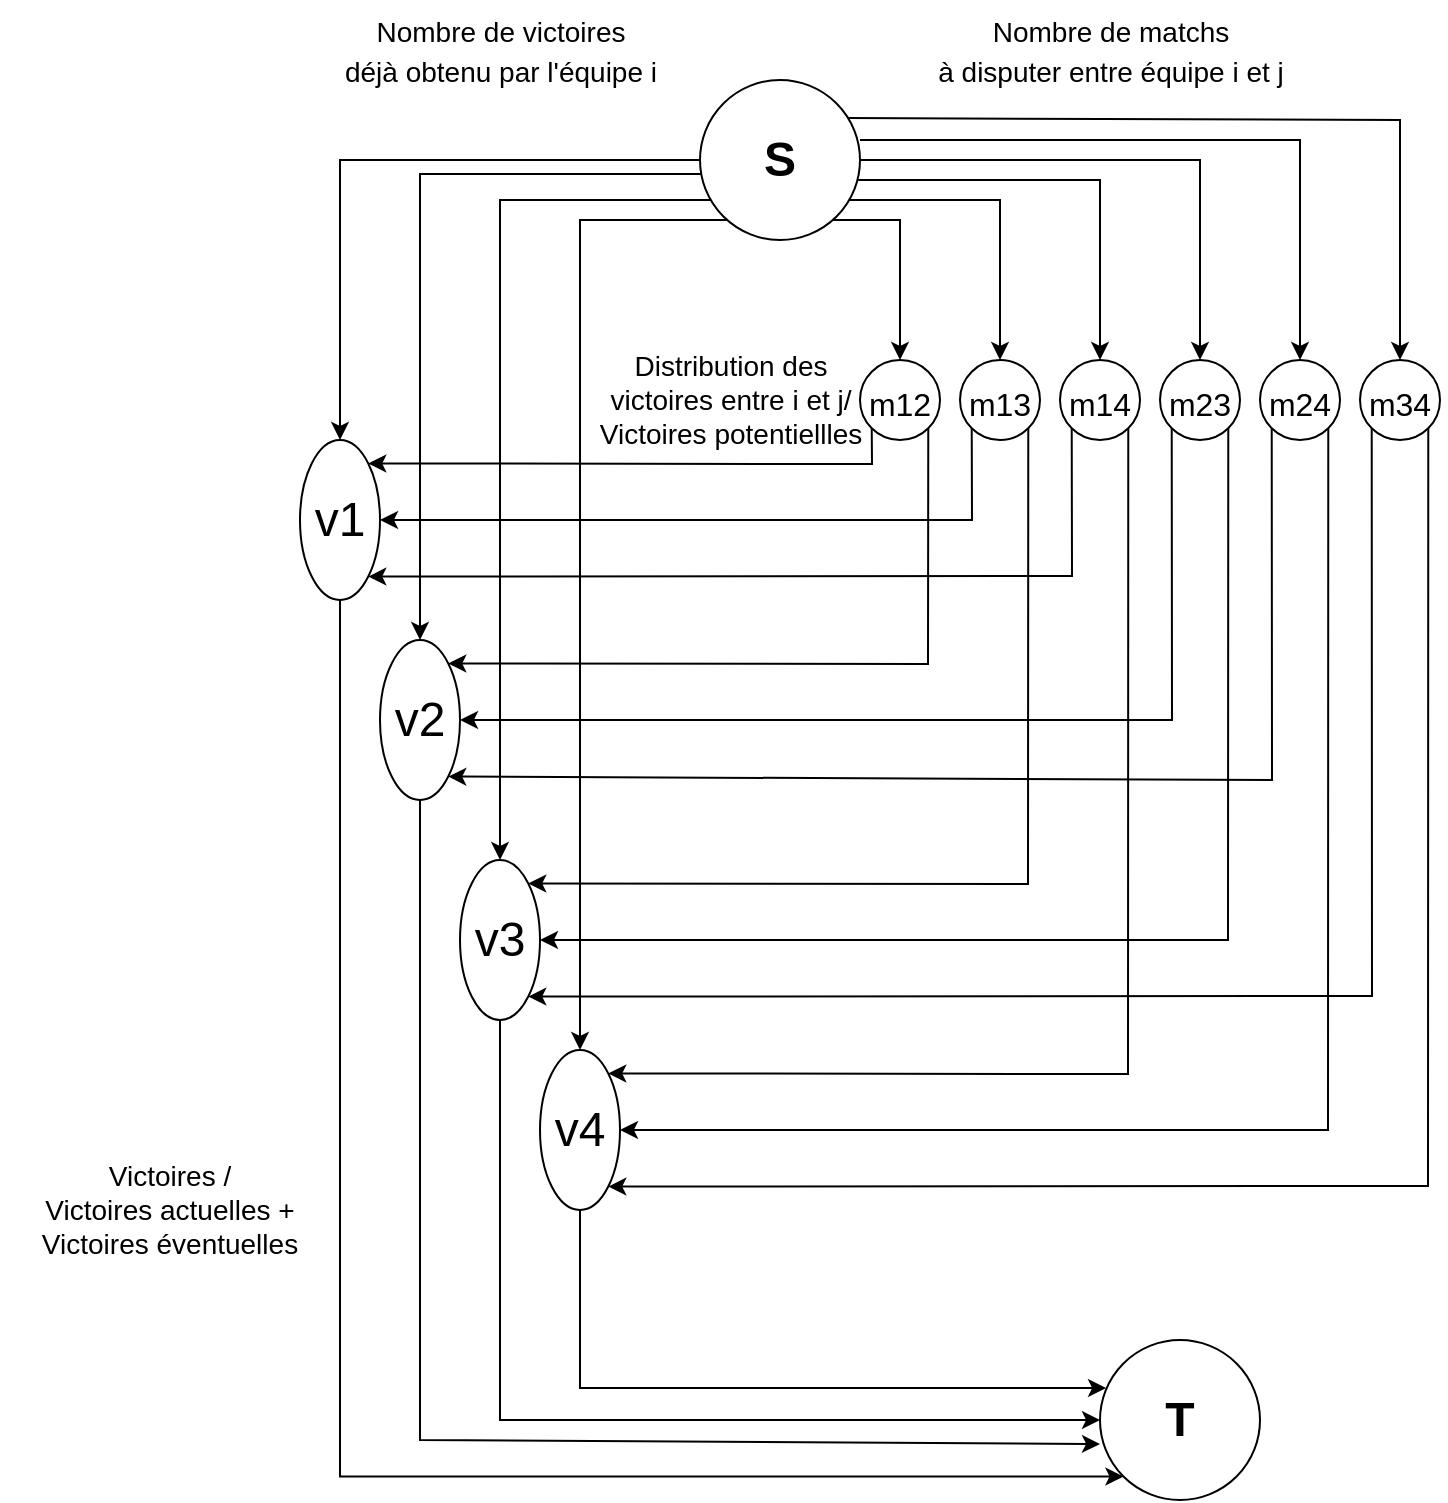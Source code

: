 <mxfile version="20.6.0" type="device"><diagram id="C5RBs43oDa-KdzZeNtuy" name="Page-1"><mxGraphModel dx="1038" dy="536" grid="1" gridSize="10" guides="1" tooltips="1" connect="1" arrows="1" fold="1" page="1" pageScale="1" pageWidth="827" pageHeight="1169" math="0" shadow="0"><root><mxCell id="WIyWlLk6GJQsqaUBKTNV-0"/><mxCell id="WIyWlLk6GJQsqaUBKTNV-1" parent="WIyWlLk6GJQsqaUBKTNV-0"/><mxCell id="jkGh6X4Ki0F8MckPbx5c-2" value="&lt;b&gt;&lt;font style=&quot;font-size: 24px;&quot;&gt;T&lt;/font&gt;&lt;/b&gt;" style="ellipse;whiteSpace=wrap;html=1;aspect=fixed;" vertex="1" parent="WIyWlLk6GJQsqaUBKTNV-1"><mxGeometry x="560" y="730" width="80" height="80" as="geometry"/></mxCell><mxCell id="jkGh6X4Ki0F8MckPbx5c-44" style="edgeStyle=orthogonalEdgeStyle;rounded=0;orthogonalLoop=1;jettySize=auto;html=1;exitX=0.5;exitY=1;exitDx=0;exitDy=0;entryX=0;entryY=1;entryDx=0;entryDy=0;fontSize=16;" edge="1" parent="WIyWlLk6GJQsqaUBKTNV-1" source="jkGh6X4Ki0F8MckPbx5c-3" target="jkGh6X4Ki0F8MckPbx5c-2"><mxGeometry relative="1" as="geometry"><Array as="points"><mxPoint x="180" y="798"/></Array></mxGeometry></mxCell><mxCell id="jkGh6X4Ki0F8MckPbx5c-3" value="v1" style="ellipse;whiteSpace=wrap;html=1;fontSize=24;" vertex="1" parent="WIyWlLk6GJQsqaUBKTNV-1"><mxGeometry x="160" y="280" width="40" height="80" as="geometry"/></mxCell><mxCell id="jkGh6X4Ki0F8MckPbx5c-4" value="v2" style="ellipse;whiteSpace=wrap;html=1;fontSize=24;" vertex="1" parent="WIyWlLk6GJQsqaUBKTNV-1"><mxGeometry x="200" y="380" width="40" height="80" as="geometry"/></mxCell><mxCell id="jkGh6X4Ki0F8MckPbx5c-5" value="v3" style="ellipse;whiteSpace=wrap;html=1;fontSize=24;" vertex="1" parent="WIyWlLk6GJQsqaUBKTNV-1"><mxGeometry x="240" y="490" width="40" height="80" as="geometry"/></mxCell><mxCell id="jkGh6X4Ki0F8MckPbx5c-6" value="v4" style="ellipse;whiteSpace=wrap;html=1;fontSize=24;" vertex="1" parent="WIyWlLk6GJQsqaUBKTNV-1"><mxGeometry x="280" y="585" width="40" height="80" as="geometry"/></mxCell><mxCell id="jkGh6X4Ki0F8MckPbx5c-7" value="" style="endArrow=classic;html=1;rounded=0;fontSize=24;entryX=0.5;entryY=0;entryDx=0;entryDy=0;exitX=0;exitY=0.5;exitDx=0;exitDy=0;" edge="1" parent="WIyWlLk6GJQsqaUBKTNV-1" source="jkGh6X4Ki0F8MckPbx5c-1" target="jkGh6X4Ki0F8MckPbx5c-3"><mxGeometry width="50" height="50" relative="1" as="geometry"><mxPoint x="390" y="360" as="sourcePoint"/><mxPoint x="440" y="310" as="targetPoint"/><Array as="points"><mxPoint x="180" y="140"/></Array></mxGeometry></mxCell><mxCell id="jkGh6X4Ki0F8MckPbx5c-8" value="" style="endArrow=classic;html=1;rounded=0;fontSize=24;exitX=0.013;exitY=0.588;exitDx=0;exitDy=0;exitPerimeter=0;" edge="1" parent="WIyWlLk6GJQsqaUBKTNV-1" source="jkGh6X4Ki0F8MckPbx5c-1" target="jkGh6X4Ki0F8MckPbx5c-4"><mxGeometry width="50" height="50" relative="1" as="geometry"><mxPoint x="370" y="150" as="sourcePoint"/><mxPoint x="190" y="250" as="targetPoint"/><Array as="points"><mxPoint x="220" y="147"/></Array></mxGeometry></mxCell><mxCell id="jkGh6X4Ki0F8MckPbx5c-9" value="" style="endArrow=classic;html=1;rounded=0;fontSize=24;exitX=0.05;exitY=0.75;exitDx=0;exitDy=0;exitPerimeter=0;" edge="1" parent="WIyWlLk6GJQsqaUBKTNV-1" source="jkGh6X4Ki0F8MckPbx5c-1" target="jkGh6X4Ki0F8MckPbx5c-5"><mxGeometry width="50" height="50" relative="1" as="geometry"><mxPoint x="370" y="150" as="sourcePoint"/><mxPoint x="190" y="250" as="targetPoint"/><Array as="points"><mxPoint x="260" y="160"/></Array></mxGeometry></mxCell><mxCell id="jkGh6X4Ki0F8MckPbx5c-10" value="" style="endArrow=classic;html=1;rounded=0;fontSize=24;" edge="1" parent="WIyWlLk6GJQsqaUBKTNV-1" target="jkGh6X4Ki0F8MckPbx5c-6"><mxGeometry width="50" height="50" relative="1" as="geometry"><mxPoint x="370" y="170" as="sourcePoint"/><mxPoint x="283.646" y="420.758" as="targetPoint"/><Array as="points"><mxPoint x="300" y="170"/></Array></mxGeometry></mxCell><mxCell id="jkGh6X4Ki0F8MckPbx5c-11" value="&lt;font style=&quot;font-size: 16px;&quot;&gt;m12&lt;/font&gt;" style="ellipse;whiteSpace=wrap;html=1;aspect=fixed;fontSize=24;" vertex="1" parent="WIyWlLk6GJQsqaUBKTNV-1"><mxGeometry x="440" y="240" width="40" height="40" as="geometry"/></mxCell><mxCell id="jkGh6X4Ki0F8MckPbx5c-17" value="&lt;font style=&quot;font-size: 16px;&quot;&gt;m13&lt;/font&gt;" style="ellipse;whiteSpace=wrap;html=1;aspect=fixed;fontSize=24;" vertex="1" parent="WIyWlLk6GJQsqaUBKTNV-1"><mxGeometry x="490" y="240" width="40" height="40" as="geometry"/></mxCell><mxCell id="jkGh6X4Ki0F8MckPbx5c-18" value="&lt;font style=&quot;font-size: 16px;&quot;&gt;m14&lt;/font&gt;" style="ellipse;whiteSpace=wrap;html=1;aspect=fixed;fontSize=24;" vertex="1" parent="WIyWlLk6GJQsqaUBKTNV-1"><mxGeometry x="540" y="240" width="40" height="40" as="geometry"/></mxCell><mxCell id="jkGh6X4Ki0F8MckPbx5c-19" value="&lt;font style=&quot;font-size: 16px;&quot;&gt;m23&lt;/font&gt;" style="ellipse;whiteSpace=wrap;html=1;aspect=fixed;fontSize=24;" vertex="1" parent="WIyWlLk6GJQsqaUBKTNV-1"><mxGeometry x="590" y="240" width="40" height="40" as="geometry"/></mxCell><mxCell id="jkGh6X4Ki0F8MckPbx5c-20" value="&lt;font style=&quot;font-size: 16px;&quot;&gt;m34&lt;/font&gt;" style="ellipse;whiteSpace=wrap;html=1;aspect=fixed;fontSize=24;" vertex="1" parent="WIyWlLk6GJQsqaUBKTNV-1"><mxGeometry x="690" y="240" width="40" height="40" as="geometry"/></mxCell><mxCell id="jkGh6X4Ki0F8MckPbx5c-21" value="&lt;font style=&quot;font-size: 16px;&quot;&gt;m24&lt;/font&gt;" style="ellipse;whiteSpace=wrap;html=1;aspect=fixed;fontSize=24;" vertex="1" parent="WIyWlLk6GJQsqaUBKTNV-1"><mxGeometry x="640" y="240" width="40" height="40" as="geometry"/></mxCell><mxCell id="jkGh6X4Ki0F8MckPbx5c-23" value="" style="endArrow=classic;html=1;rounded=0;fontSize=24;entryX=0.5;entryY=0;entryDx=0;entryDy=0;" edge="1" parent="WIyWlLk6GJQsqaUBKTNV-1" target="jkGh6X4Ki0F8MckPbx5c-11"><mxGeometry width="50" height="50" relative="1" as="geometry"><mxPoint x="310" y="170" as="sourcePoint"/><mxPoint x="310" y="490" as="targetPoint"/><Array as="points"><mxPoint x="460" y="170"/></Array></mxGeometry></mxCell><mxCell id="jkGh6X4Ki0F8MckPbx5c-24" value="" style="endArrow=classic;html=1;rounded=0;fontSize=24;entryX=0.5;entryY=0;entryDx=0;entryDy=0;" edge="1" parent="WIyWlLk6GJQsqaUBKTNV-1" target="jkGh6X4Ki0F8MckPbx5c-17"><mxGeometry width="50" height="50" relative="1" as="geometry"><mxPoint x="360" y="160" as="sourcePoint"/><mxPoint x="470" y="250" as="targetPoint"/><Array as="points"><mxPoint x="510" y="160"/></Array></mxGeometry></mxCell><mxCell id="jkGh6X4Ki0F8MckPbx5c-25" value="" style="endArrow=classic;html=1;rounded=0;fontSize=16;entryX=0.5;entryY=0;entryDx=0;entryDy=0;exitX=0.988;exitY=0.625;exitDx=0;exitDy=0;exitPerimeter=0;" edge="1" parent="WIyWlLk6GJQsqaUBKTNV-1" source="jkGh6X4Ki0F8MckPbx5c-1" target="jkGh6X4Ki0F8MckPbx5c-18"><mxGeometry width="50" height="50" relative="1" as="geometry"><mxPoint x="390" y="380" as="sourcePoint"/><mxPoint x="440" y="330" as="targetPoint"/><Array as="points"><mxPoint x="560" y="150"/></Array></mxGeometry></mxCell><mxCell id="jkGh6X4Ki0F8MckPbx5c-26" value="" style="endArrow=classic;html=1;rounded=0;fontSize=16;entryX=0.5;entryY=0;entryDx=0;entryDy=0;exitX=1;exitY=0.5;exitDx=0;exitDy=0;" edge="1" parent="WIyWlLk6GJQsqaUBKTNV-1" source="jkGh6X4Ki0F8MckPbx5c-1" target="jkGh6X4Ki0F8MckPbx5c-19"><mxGeometry width="50" height="50" relative="1" as="geometry"><mxPoint x="449.04" y="160" as="sourcePoint"/><mxPoint x="570" y="250" as="targetPoint"/><Array as="points"><mxPoint x="610" y="140"/></Array></mxGeometry></mxCell><mxCell id="jkGh6X4Ki0F8MckPbx5c-27" value="" style="endArrow=classic;html=1;rounded=0;fontSize=16;entryX=0.5;entryY=0;entryDx=0;entryDy=0;" edge="1" parent="WIyWlLk6GJQsqaUBKTNV-1" target="jkGh6X4Ki0F8MckPbx5c-21"><mxGeometry width="50" height="50" relative="1" as="geometry"><mxPoint x="440" y="130" as="sourcePoint"/><mxPoint x="620" y="250" as="targetPoint"/><Array as="points"><mxPoint x="660" y="130"/></Array></mxGeometry></mxCell><mxCell id="jkGh6X4Ki0F8MckPbx5c-28" value="" style="endArrow=classic;html=1;rounded=0;fontSize=16;entryX=0.5;entryY=0;entryDx=0;entryDy=0;exitX=0.913;exitY=0.238;exitDx=0;exitDy=0;exitPerimeter=0;" edge="1" parent="WIyWlLk6GJQsqaUBKTNV-1" source="jkGh6X4Ki0F8MckPbx5c-1" target="jkGh6X4Ki0F8MckPbx5c-20"><mxGeometry width="50" height="50" relative="1" as="geometry"><mxPoint x="450" y="140" as="sourcePoint"/><mxPoint x="670" y="250" as="targetPoint"/><Array as="points"><mxPoint x="710" y="120"/></Array></mxGeometry></mxCell><mxCell id="jkGh6X4Ki0F8MckPbx5c-29" value="" style="endArrow=classic;html=1;rounded=0;fontSize=16;exitX=0;exitY=1;exitDx=0;exitDy=0;entryX=1;entryY=0;entryDx=0;entryDy=0;" edge="1" parent="WIyWlLk6GJQsqaUBKTNV-1" source="jkGh6X4Ki0F8MckPbx5c-11" target="jkGh6X4Ki0F8MckPbx5c-3"><mxGeometry width="50" height="50" relative="1" as="geometry"><mxPoint x="390" y="420" as="sourcePoint"/><mxPoint x="440" y="370" as="targetPoint"/><Array as="points"><mxPoint x="446" y="292"/></Array></mxGeometry></mxCell><mxCell id="jkGh6X4Ki0F8MckPbx5c-30" value="" style="endArrow=classic;html=1;rounded=0;fontSize=16;exitX=0;exitY=1;exitDx=0;exitDy=0;entryX=1;entryY=0.5;entryDx=0;entryDy=0;" edge="1" parent="WIyWlLk6GJQsqaUBKTNV-1" source="jkGh6X4Ki0F8MckPbx5c-17" target="jkGh6X4Ki0F8MckPbx5c-3"><mxGeometry width="50" height="50" relative="1" as="geometry"><mxPoint x="505.86" y="280" as="sourcePoint"/><mxPoint x="240.002" y="291.716" as="targetPoint"/><Array as="points"><mxPoint x="496" y="320"/></Array></mxGeometry></mxCell><mxCell id="jkGh6X4Ki0F8MckPbx5c-33" value="" style="endArrow=classic;html=1;rounded=0;fontSize=16;exitX=0;exitY=1;exitDx=0;exitDy=0;entryX=1;entryY=1;entryDx=0;entryDy=0;" edge="1" parent="WIyWlLk6GJQsqaUBKTNV-1" source="jkGh6X4Ki0F8MckPbx5c-18" target="jkGh6X4Ki0F8MckPbx5c-3"><mxGeometry width="50" height="50" relative="1" as="geometry"><mxPoint x="515.86" y="290" as="sourcePoint"/><mxPoint x="210" y="330" as="targetPoint"/><Array as="points"><mxPoint x="546" y="348"/></Array></mxGeometry></mxCell><mxCell id="jkGh6X4Ki0F8MckPbx5c-1" value="&lt;b&gt;&lt;font style=&quot;font-size: 24px;&quot;&gt;S&lt;/font&gt;&lt;/b&gt;" style="ellipse;whiteSpace=wrap;html=1;aspect=fixed;" vertex="1" parent="WIyWlLk6GJQsqaUBKTNV-1"><mxGeometry x="360" y="100" width="80" height="80" as="geometry"/></mxCell><mxCell id="jkGh6X4Ki0F8MckPbx5c-34" value="" style="endArrow=classic;html=1;rounded=0;fontSize=16;exitX=1;exitY=1;exitDx=0;exitDy=0;entryX=1;entryY=0;entryDx=0;entryDy=0;" edge="1" parent="WIyWlLk6GJQsqaUBKTNV-1" source="jkGh6X4Ki0F8MckPbx5c-11" target="jkGh6X4Ki0F8MckPbx5c-4"><mxGeometry width="50" height="50" relative="1" as="geometry"><mxPoint x="480" y="300" as="sourcePoint"/><mxPoint x="440" y="420" as="targetPoint"/><Array as="points"><mxPoint x="474" y="392"/></Array></mxGeometry></mxCell><mxCell id="jkGh6X4Ki0F8MckPbx5c-35" value="" style="endArrow=classic;html=1;rounded=0;fontSize=16;exitX=0;exitY=1;exitDx=0;exitDy=0;entryX=1;entryY=0.5;entryDx=0;entryDy=0;" edge="1" parent="WIyWlLk6GJQsqaUBKTNV-1" source="jkGh6X4Ki0F8MckPbx5c-19" target="jkGh6X4Ki0F8MckPbx5c-4"><mxGeometry width="50" height="50" relative="1" as="geometry"><mxPoint x="484.142" y="284.142" as="sourcePoint"/><mxPoint x="244.142" y="401.716" as="targetPoint"/><Array as="points"><mxPoint x="596" y="420"/></Array></mxGeometry></mxCell><mxCell id="jkGh6X4Ki0F8MckPbx5c-36" value="" style="endArrow=classic;html=1;rounded=0;fontSize=16;exitX=0;exitY=1;exitDx=0;exitDy=0;entryX=1;entryY=1;entryDx=0;entryDy=0;" edge="1" parent="WIyWlLk6GJQsqaUBKTNV-1" source="jkGh6X4Ki0F8MckPbx5c-21" target="jkGh6X4Ki0F8MckPbx5c-4"><mxGeometry width="50" height="50" relative="1" as="geometry"><mxPoint x="605.858" y="284.142" as="sourcePoint"/><mxPoint x="250" y="430" as="targetPoint"/><Array as="points"><mxPoint x="646" y="450"/></Array></mxGeometry></mxCell><mxCell id="jkGh6X4Ki0F8MckPbx5c-37" value="" style="endArrow=classic;html=1;rounded=0;fontSize=16;exitX=1;exitY=1;exitDx=0;exitDy=0;entryX=1;entryY=0;entryDx=0;entryDy=0;" edge="1" parent="WIyWlLk6GJQsqaUBKTNV-1" source="jkGh6X4Ki0F8MckPbx5c-17" target="jkGh6X4Ki0F8MckPbx5c-5"><mxGeometry width="50" height="50" relative="1" as="geometry"><mxPoint x="515.86" y="290" as="sourcePoint"/><mxPoint x="210" y="330" as="targetPoint"/><Array as="points"><mxPoint x="524" y="502"/></Array></mxGeometry></mxCell><mxCell id="jkGh6X4Ki0F8MckPbx5c-38" value="" style="endArrow=classic;html=1;rounded=0;fontSize=16;exitX=1;exitY=1;exitDx=0;exitDy=0;entryX=1;entryY=0;entryDx=0;entryDy=0;" edge="1" parent="WIyWlLk6GJQsqaUBKTNV-1" source="jkGh6X4Ki0F8MckPbx5c-18" target="jkGh6X4Ki0F8MckPbx5c-6"><mxGeometry width="50" height="50" relative="1" as="geometry"><mxPoint x="534.142" y="284.142" as="sourcePoint"/><mxPoint x="284.142" y="511.716" as="targetPoint"/><Array as="points"><mxPoint x="574" y="597"/></Array></mxGeometry></mxCell><mxCell id="jkGh6X4Ki0F8MckPbx5c-39" value="" style="endArrow=classic;html=1;rounded=0;fontSize=16;exitX=1;exitY=1;exitDx=0;exitDy=0;entryX=1;entryY=0.5;entryDx=0;entryDy=0;" edge="1" parent="WIyWlLk6GJQsqaUBKTNV-1" source="jkGh6X4Ki0F8MckPbx5c-19" target="jkGh6X4Ki0F8MckPbx5c-5"><mxGeometry width="50" height="50" relative="1" as="geometry"><mxPoint x="584.142" y="284.142" as="sourcePoint"/><mxPoint x="324.142" y="606.716" as="targetPoint"/><Array as="points"><mxPoint x="624" y="530"/></Array></mxGeometry></mxCell><mxCell id="jkGh6X4Ki0F8MckPbx5c-40" value="" style="endArrow=classic;html=1;rounded=0;fontSize=16;exitX=1;exitY=1;exitDx=0;exitDy=0;entryX=1;entryY=0.5;entryDx=0;entryDy=0;" edge="1" parent="WIyWlLk6GJQsqaUBKTNV-1" source="jkGh6X4Ki0F8MckPbx5c-21" target="jkGh6X4Ki0F8MckPbx5c-6"><mxGeometry width="50" height="50" relative="1" as="geometry"><mxPoint x="634.142" y="284.142" as="sourcePoint"/><mxPoint x="290" y="540" as="targetPoint"/><Array as="points"><mxPoint x="674" y="625"/></Array></mxGeometry></mxCell><mxCell id="jkGh6X4Ki0F8MckPbx5c-41" value="" style="endArrow=classic;html=1;rounded=0;fontSize=16;exitX=1;exitY=1;exitDx=0;exitDy=0;entryX=1;entryY=1;entryDx=0;entryDy=0;" edge="1" parent="WIyWlLk6GJQsqaUBKTNV-1" source="jkGh6X4Ki0F8MckPbx5c-20" target="jkGh6X4Ki0F8MckPbx5c-6"><mxGeometry width="50" height="50" relative="1" as="geometry"><mxPoint x="684.142" y="284.142" as="sourcePoint"/><mxPoint x="330" y="635" as="targetPoint"/><Array as="points"><mxPoint x="724" y="653"/></Array></mxGeometry></mxCell><mxCell id="jkGh6X4Ki0F8MckPbx5c-42" value="" style="endArrow=classic;html=1;rounded=0;fontSize=16;exitX=0;exitY=1;exitDx=0;exitDy=0;entryX=1;entryY=1;entryDx=0;entryDy=0;" edge="1" parent="WIyWlLk6GJQsqaUBKTNV-1" source="jkGh6X4Ki0F8MckPbx5c-20" target="jkGh6X4Ki0F8MckPbx5c-5"><mxGeometry width="50" height="50" relative="1" as="geometry"><mxPoint x="734.142" y="284.142" as="sourcePoint"/><mxPoint x="324.142" y="663.284" as="targetPoint"/><Array as="points"><mxPoint x="696" y="558"/></Array></mxGeometry></mxCell><mxCell id="jkGh6X4Ki0F8MckPbx5c-46" value="" style="endArrow=classic;html=1;rounded=0;fontSize=16;exitX=0.5;exitY=1;exitDx=0;exitDy=0;entryX=0;entryY=0.65;entryDx=0;entryDy=0;entryPerimeter=0;" edge="1" parent="WIyWlLk6GJQsqaUBKTNV-1" source="jkGh6X4Ki0F8MckPbx5c-4" target="jkGh6X4Ki0F8MckPbx5c-2"><mxGeometry width="50" height="50" relative="1" as="geometry"><mxPoint x="390" y="620" as="sourcePoint"/><mxPoint x="440" y="570" as="targetPoint"/><Array as="points"><mxPoint x="220" y="780"/></Array></mxGeometry></mxCell><mxCell id="jkGh6X4Ki0F8MckPbx5c-47" value="" style="endArrow=classic;html=1;rounded=0;fontSize=16;exitX=0.5;exitY=1;exitDx=0;exitDy=0;entryX=0;entryY=0.5;entryDx=0;entryDy=0;" edge="1" parent="WIyWlLk6GJQsqaUBKTNV-1" source="jkGh6X4Ki0F8MckPbx5c-5" target="jkGh6X4Ki0F8MckPbx5c-2"><mxGeometry width="50" height="50" relative="1" as="geometry"><mxPoint x="230" y="470" as="sourcePoint"/><mxPoint x="490" y="762" as="targetPoint"/><Array as="points"><mxPoint x="260" y="770"/></Array></mxGeometry></mxCell><mxCell id="jkGh6X4Ki0F8MckPbx5c-48" value="" style="endArrow=classic;html=1;rounded=0;fontSize=16;exitX=0.5;exitY=1;exitDx=0;exitDy=0;entryX=0.038;entryY=0.3;entryDx=0;entryDy=0;entryPerimeter=0;" edge="1" parent="WIyWlLk6GJQsqaUBKTNV-1" source="jkGh6X4Ki0F8MckPbx5c-6" target="jkGh6X4Ki0F8MckPbx5c-2"><mxGeometry width="50" height="50" relative="1" as="geometry"><mxPoint x="390" y="620" as="sourcePoint"/><mxPoint x="440" y="570" as="targetPoint"/><Array as="points"><mxPoint x="300" y="754"/></Array></mxGeometry></mxCell><mxCell id="jkGh6X4Ki0F8MckPbx5c-49" value="&lt;div&gt;&lt;br&gt;&lt;/div&gt;&lt;div&gt;&lt;br&gt;&lt;/div&gt;" style="text;html=1;align=center;verticalAlign=middle;resizable=0;points=[];autosize=1;strokeColor=none;fillColor=none;fontSize=16;" vertex="1" parent="WIyWlLk6GJQsqaUBKTNV-1"><mxGeometry x="130" y="145" width="20" height="50" as="geometry"/></mxCell><mxCell id="jkGh6X4Ki0F8MckPbx5c-50" value="&lt;div&gt;&lt;font style=&quot;font-size: 14px;&quot;&gt;Nombre de &lt;/font&gt;&lt;font style=&quot;font-size: 14px;&quot;&gt;victoires &lt;br&gt;&lt;/font&gt;&lt;/div&gt;&lt;div&gt;&lt;font style=&quot;font-size: 14px;&quot;&gt;déjà obtenu par l'équipe i&lt;/font&gt;&lt;/div&gt;" style="text;html=1;align=center;verticalAlign=middle;resizable=0;points=[];autosize=1;strokeColor=none;fillColor=none;fontSize=16;" vertex="1" parent="WIyWlLk6GJQsqaUBKTNV-1"><mxGeometry x="170" y="60" width="180" height="50" as="geometry"/></mxCell><mxCell id="jkGh6X4Ki0F8MckPbx5c-51" value="&lt;font style=&quot;font-size: 14px;&quot;&gt;Nombre de matchs &lt;br&gt;à disputer entre équipe i et j&lt;/font&gt;" style="text;html=1;align=center;verticalAlign=middle;resizable=0;points=[];autosize=1;strokeColor=none;fillColor=none;fontSize=16;" vertex="1" parent="WIyWlLk6GJQsqaUBKTNV-1"><mxGeometry x="465" y="60" width="200" height="50" as="geometry"/></mxCell><mxCell id="jkGh6X4Ki0F8MckPbx5c-52" value="&lt;div style=&quot;font-size: 14px;&quot;&gt;&lt;font style=&quot;font-size: 14px;&quot;&gt;Distribution des &lt;br&gt;&lt;/font&gt;&lt;/div&gt;&lt;div style=&quot;font-size: 14px;&quot;&gt;&lt;font style=&quot;font-size: 14px;&quot;&gt;victoires entre i et j/&lt;/font&gt;&lt;/div&gt;&lt;div style=&quot;font-size: 14px;&quot;&gt;&lt;font style=&quot;font-size: 14px;&quot;&gt;&lt;font style=&quot;font-size: 14px;&quot;&gt;Victoires potentiellles&lt;/font&gt;&lt;br&gt;&lt;/font&gt;&lt;/div&gt;" style="text;html=1;align=center;verticalAlign=middle;resizable=0;points=[];autosize=1;strokeColor=none;fillColor=none;fontSize=16;" vertex="1" parent="WIyWlLk6GJQsqaUBKTNV-1"><mxGeometry x="300" y="230" width="150" height="60" as="geometry"/></mxCell><mxCell id="jkGh6X4Ki0F8MckPbx5c-53" value="&lt;div&gt;Victoires /&lt;/div&gt;&lt;div&gt;Victoires actuelles + Victoires éventuelles&lt;br&gt;&lt;/div&gt;" style="text;html=1;strokeColor=none;fillColor=none;align=center;verticalAlign=middle;whiteSpace=wrap;rounded=0;fontSize=14;" vertex="1" parent="WIyWlLk6GJQsqaUBKTNV-1"><mxGeometry x="10" y="650" width="170" height="30" as="geometry"/></mxCell></root></mxGraphModel></diagram></mxfile>